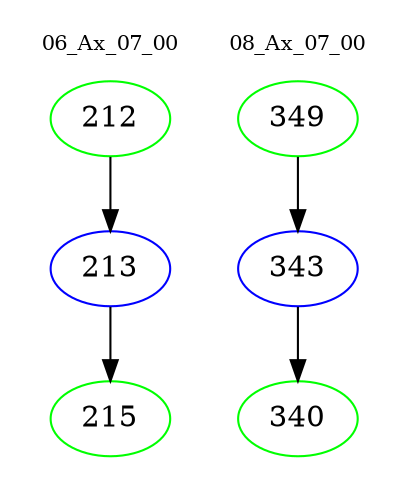 digraph{
subgraph cluster_0 {
color = white
label = "06_Ax_07_00";
fontsize=10;
T0_212 [label="212", color="green"]
T0_212 -> T0_213 [color="black"]
T0_213 [label="213", color="blue"]
T0_213 -> T0_215 [color="black"]
T0_215 [label="215", color="green"]
}
subgraph cluster_1 {
color = white
label = "08_Ax_07_00";
fontsize=10;
T1_349 [label="349", color="green"]
T1_349 -> T1_343 [color="black"]
T1_343 [label="343", color="blue"]
T1_343 -> T1_340 [color="black"]
T1_340 [label="340", color="green"]
}
}

